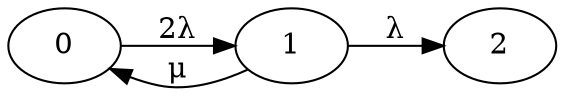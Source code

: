 digraph {
    rankdir="LR";

    0 -> 1 [label="2λ"]
    1 -> 2 [label="λ"]
    1 -> 0 [label="μ"]
}
